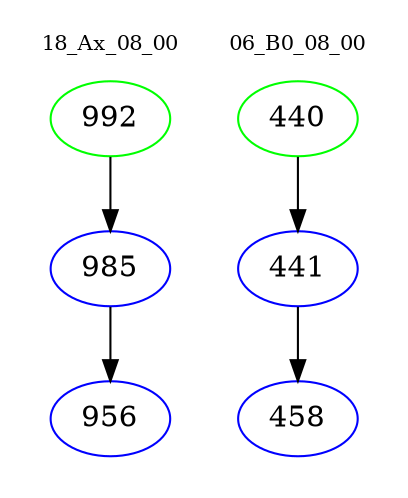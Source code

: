 digraph{
subgraph cluster_0 {
color = white
label = "18_Ax_08_00";
fontsize=10;
T0_992 [label="992", color="green"]
T0_992 -> T0_985 [color="black"]
T0_985 [label="985", color="blue"]
T0_985 -> T0_956 [color="black"]
T0_956 [label="956", color="blue"]
}
subgraph cluster_1 {
color = white
label = "06_B0_08_00";
fontsize=10;
T1_440 [label="440", color="green"]
T1_440 -> T1_441 [color="black"]
T1_441 [label="441", color="blue"]
T1_441 -> T1_458 [color="black"]
T1_458 [label="458", color="blue"]
}
}
